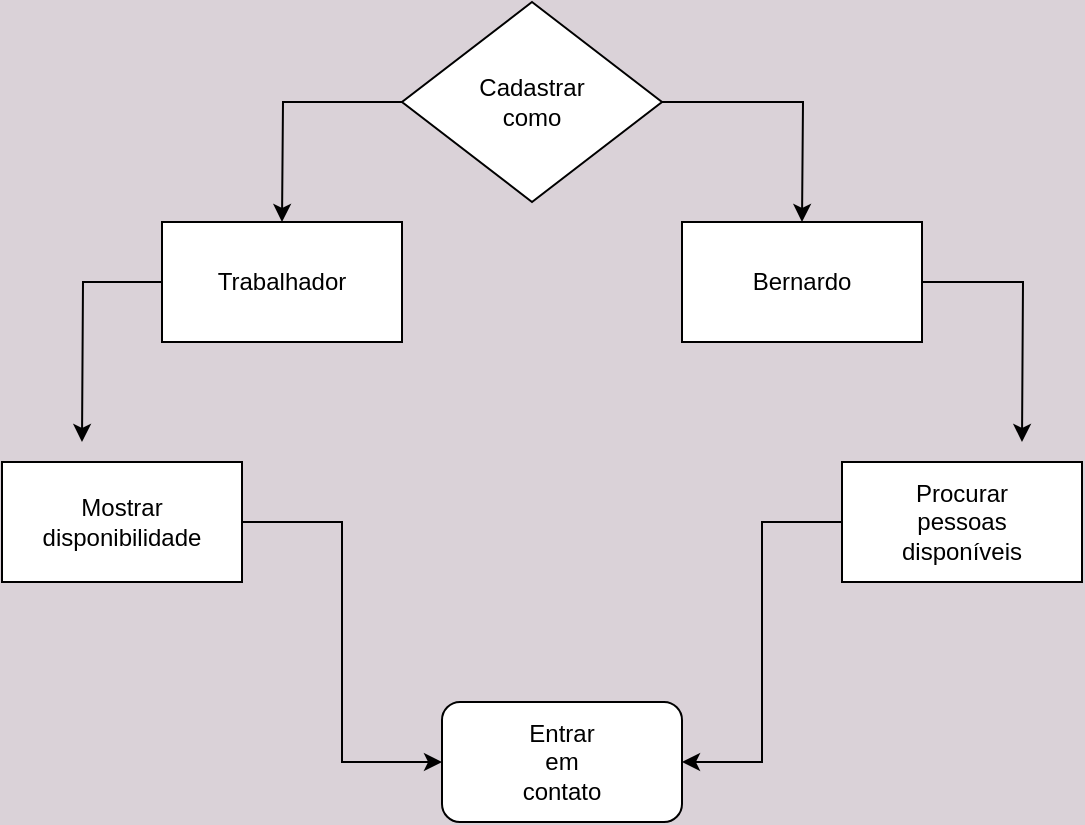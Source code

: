 <mxfile version="13.10.8" type="github"><diagram id="6ZP1mSV8BtmAT0sSt9tQ" name="Page-1"><mxGraphModel dx="1422" dy="794" grid="1" gridSize="10" guides="1" tooltips="1" connect="1" arrows="1" fold="1" page="1" pageScale="1" pageWidth="827" pageHeight="1169" background="#DAD2D8" math="0" shadow="0"><root><mxCell id="0"/><mxCell id="1" parent="0"/><mxCell id="QwzJyM8eSmfrRTChjtq0-2" style="edgeStyle=orthogonalEdgeStyle;rounded=0;orthogonalLoop=1;jettySize=auto;html=1;" parent="1" source="QwzJyM8eSmfrRTChjtq0-1" edge="1"><mxGeometry relative="1" as="geometry"><mxPoint x="260" y="240" as="targetPoint"/></mxGeometry></mxCell><mxCell id="QwzJyM8eSmfrRTChjtq0-3" style="edgeStyle=orthogonalEdgeStyle;rounded=0;orthogonalLoop=1;jettySize=auto;html=1;exitX=1;exitY=0.5;exitDx=0;exitDy=0;" parent="1" source="QwzJyM8eSmfrRTChjtq0-1" edge="1"><mxGeometry relative="1" as="geometry"><mxPoint x="520" y="240" as="targetPoint"/></mxGeometry></mxCell><mxCell id="QwzJyM8eSmfrRTChjtq0-1" value="" style="rhombus;whiteSpace=wrap;html=1;" parent="1" vertex="1"><mxGeometry x="320" y="130" width="130" height="100" as="geometry"/></mxCell><mxCell id="QwzJyM8eSmfrRTChjtq0-5" value="Cadastrar como" style="text;html=1;strokeColor=none;fillColor=none;align=center;verticalAlign=middle;whiteSpace=wrap;rounded=0;" parent="1" vertex="1"><mxGeometry x="350" y="170" width="70" height="20" as="geometry"/></mxCell><mxCell id="QwzJyM8eSmfrRTChjtq0-18" style="edgeStyle=orthogonalEdgeStyle;rounded=0;orthogonalLoop=1;jettySize=auto;html=1;" parent="1" source="QwzJyM8eSmfrRTChjtq0-6" edge="1"><mxGeometry relative="1" as="geometry"><mxPoint x="160" y="350" as="targetPoint"/></mxGeometry></mxCell><mxCell id="QwzJyM8eSmfrRTChjtq0-6" value="" style="rounded=0;whiteSpace=wrap;html=1;" parent="1" vertex="1"><mxGeometry x="200" y="240" width="120" height="60" as="geometry"/></mxCell><mxCell id="QwzJyM8eSmfrRTChjtq0-19" style="edgeStyle=orthogonalEdgeStyle;rounded=0;orthogonalLoop=1;jettySize=auto;html=1;" parent="1" source="QwzJyM8eSmfrRTChjtq0-7" edge="1"><mxGeometry relative="1" as="geometry"><mxPoint x="630" y="350" as="targetPoint"/></mxGeometry></mxCell><mxCell id="QwzJyM8eSmfrRTChjtq0-7" value="" style="rounded=0;whiteSpace=wrap;html=1;" parent="1" vertex="1"><mxGeometry x="460" y="240" width="120" height="60" as="geometry"/></mxCell><mxCell id="QwzJyM8eSmfrRTChjtq0-8" value="Trabalhador" style="text;html=1;strokeColor=none;fillColor=none;align=center;verticalAlign=middle;whiteSpace=wrap;rounded=0;" parent="1" vertex="1"><mxGeometry x="240" y="260" width="40" height="20" as="geometry"/></mxCell><mxCell id="QwzJyM8eSmfrRTChjtq0-10" value="Bernardo" style="text;html=1;strokeColor=none;fillColor=none;align=center;verticalAlign=middle;whiteSpace=wrap;rounded=0;" parent="1" vertex="1"><mxGeometry x="500" y="260" width="40" height="20" as="geometry"/></mxCell><mxCell id="QwzJyM8eSmfrRTChjtq0-23" style="edgeStyle=orthogonalEdgeStyle;rounded=0;orthogonalLoop=1;jettySize=auto;html=1;entryX=1;entryY=0.5;entryDx=0;entryDy=0;" parent="1" source="QwzJyM8eSmfrRTChjtq0-12" target="QwzJyM8eSmfrRTChjtq0-13" edge="1"><mxGeometry relative="1" as="geometry"/></mxCell><mxCell id="QwzJyM8eSmfrRTChjtq0-12" value="" style="rounded=0;whiteSpace=wrap;html=1;" parent="1" vertex="1"><mxGeometry x="540" y="360" width="120" height="60" as="geometry"/></mxCell><mxCell id="QwzJyM8eSmfrRTChjtq0-13" value="" style="rounded=1;whiteSpace=wrap;html=1;" parent="1" vertex="1"><mxGeometry x="340" y="480" width="120" height="60" as="geometry"/></mxCell><mxCell id="QwzJyM8eSmfrRTChjtq0-22" style="edgeStyle=orthogonalEdgeStyle;rounded=0;orthogonalLoop=1;jettySize=auto;html=1;entryX=0;entryY=0.5;entryDx=0;entryDy=0;" parent="1" source="QwzJyM8eSmfrRTChjtq0-17" target="QwzJyM8eSmfrRTChjtq0-13" edge="1"><mxGeometry relative="1" as="geometry"/></mxCell><mxCell id="QwzJyM8eSmfrRTChjtq0-17" value="" style="rounded=0;whiteSpace=wrap;html=1;" parent="1" vertex="1"><mxGeometry x="120" y="360" width="120" height="60" as="geometry"/></mxCell><mxCell id="QwzJyM8eSmfrRTChjtq0-20" value="Mostrar disponibilidade" style="text;html=1;strokeColor=none;fillColor=none;align=center;verticalAlign=middle;whiteSpace=wrap;rounded=0;" parent="1" vertex="1"><mxGeometry x="160" y="380" width="40" height="20" as="geometry"/></mxCell><mxCell id="QwzJyM8eSmfrRTChjtq0-21" value="Procurar pessoas disponíveis" style="text;html=1;strokeColor=none;fillColor=none;align=center;verticalAlign=middle;whiteSpace=wrap;rounded=0;" parent="1" vertex="1"><mxGeometry x="580" y="380" width="40" height="20" as="geometry"/></mxCell><mxCell id="QwzJyM8eSmfrRTChjtq0-24" value="Entrar em contato" style="text;html=1;strokeColor=none;fillColor=none;align=center;verticalAlign=middle;whiteSpace=wrap;rounded=0;" parent="1" vertex="1"><mxGeometry x="380" y="500" width="40" height="20" as="geometry"/></mxCell></root></mxGraphModel></diagram></mxfile>